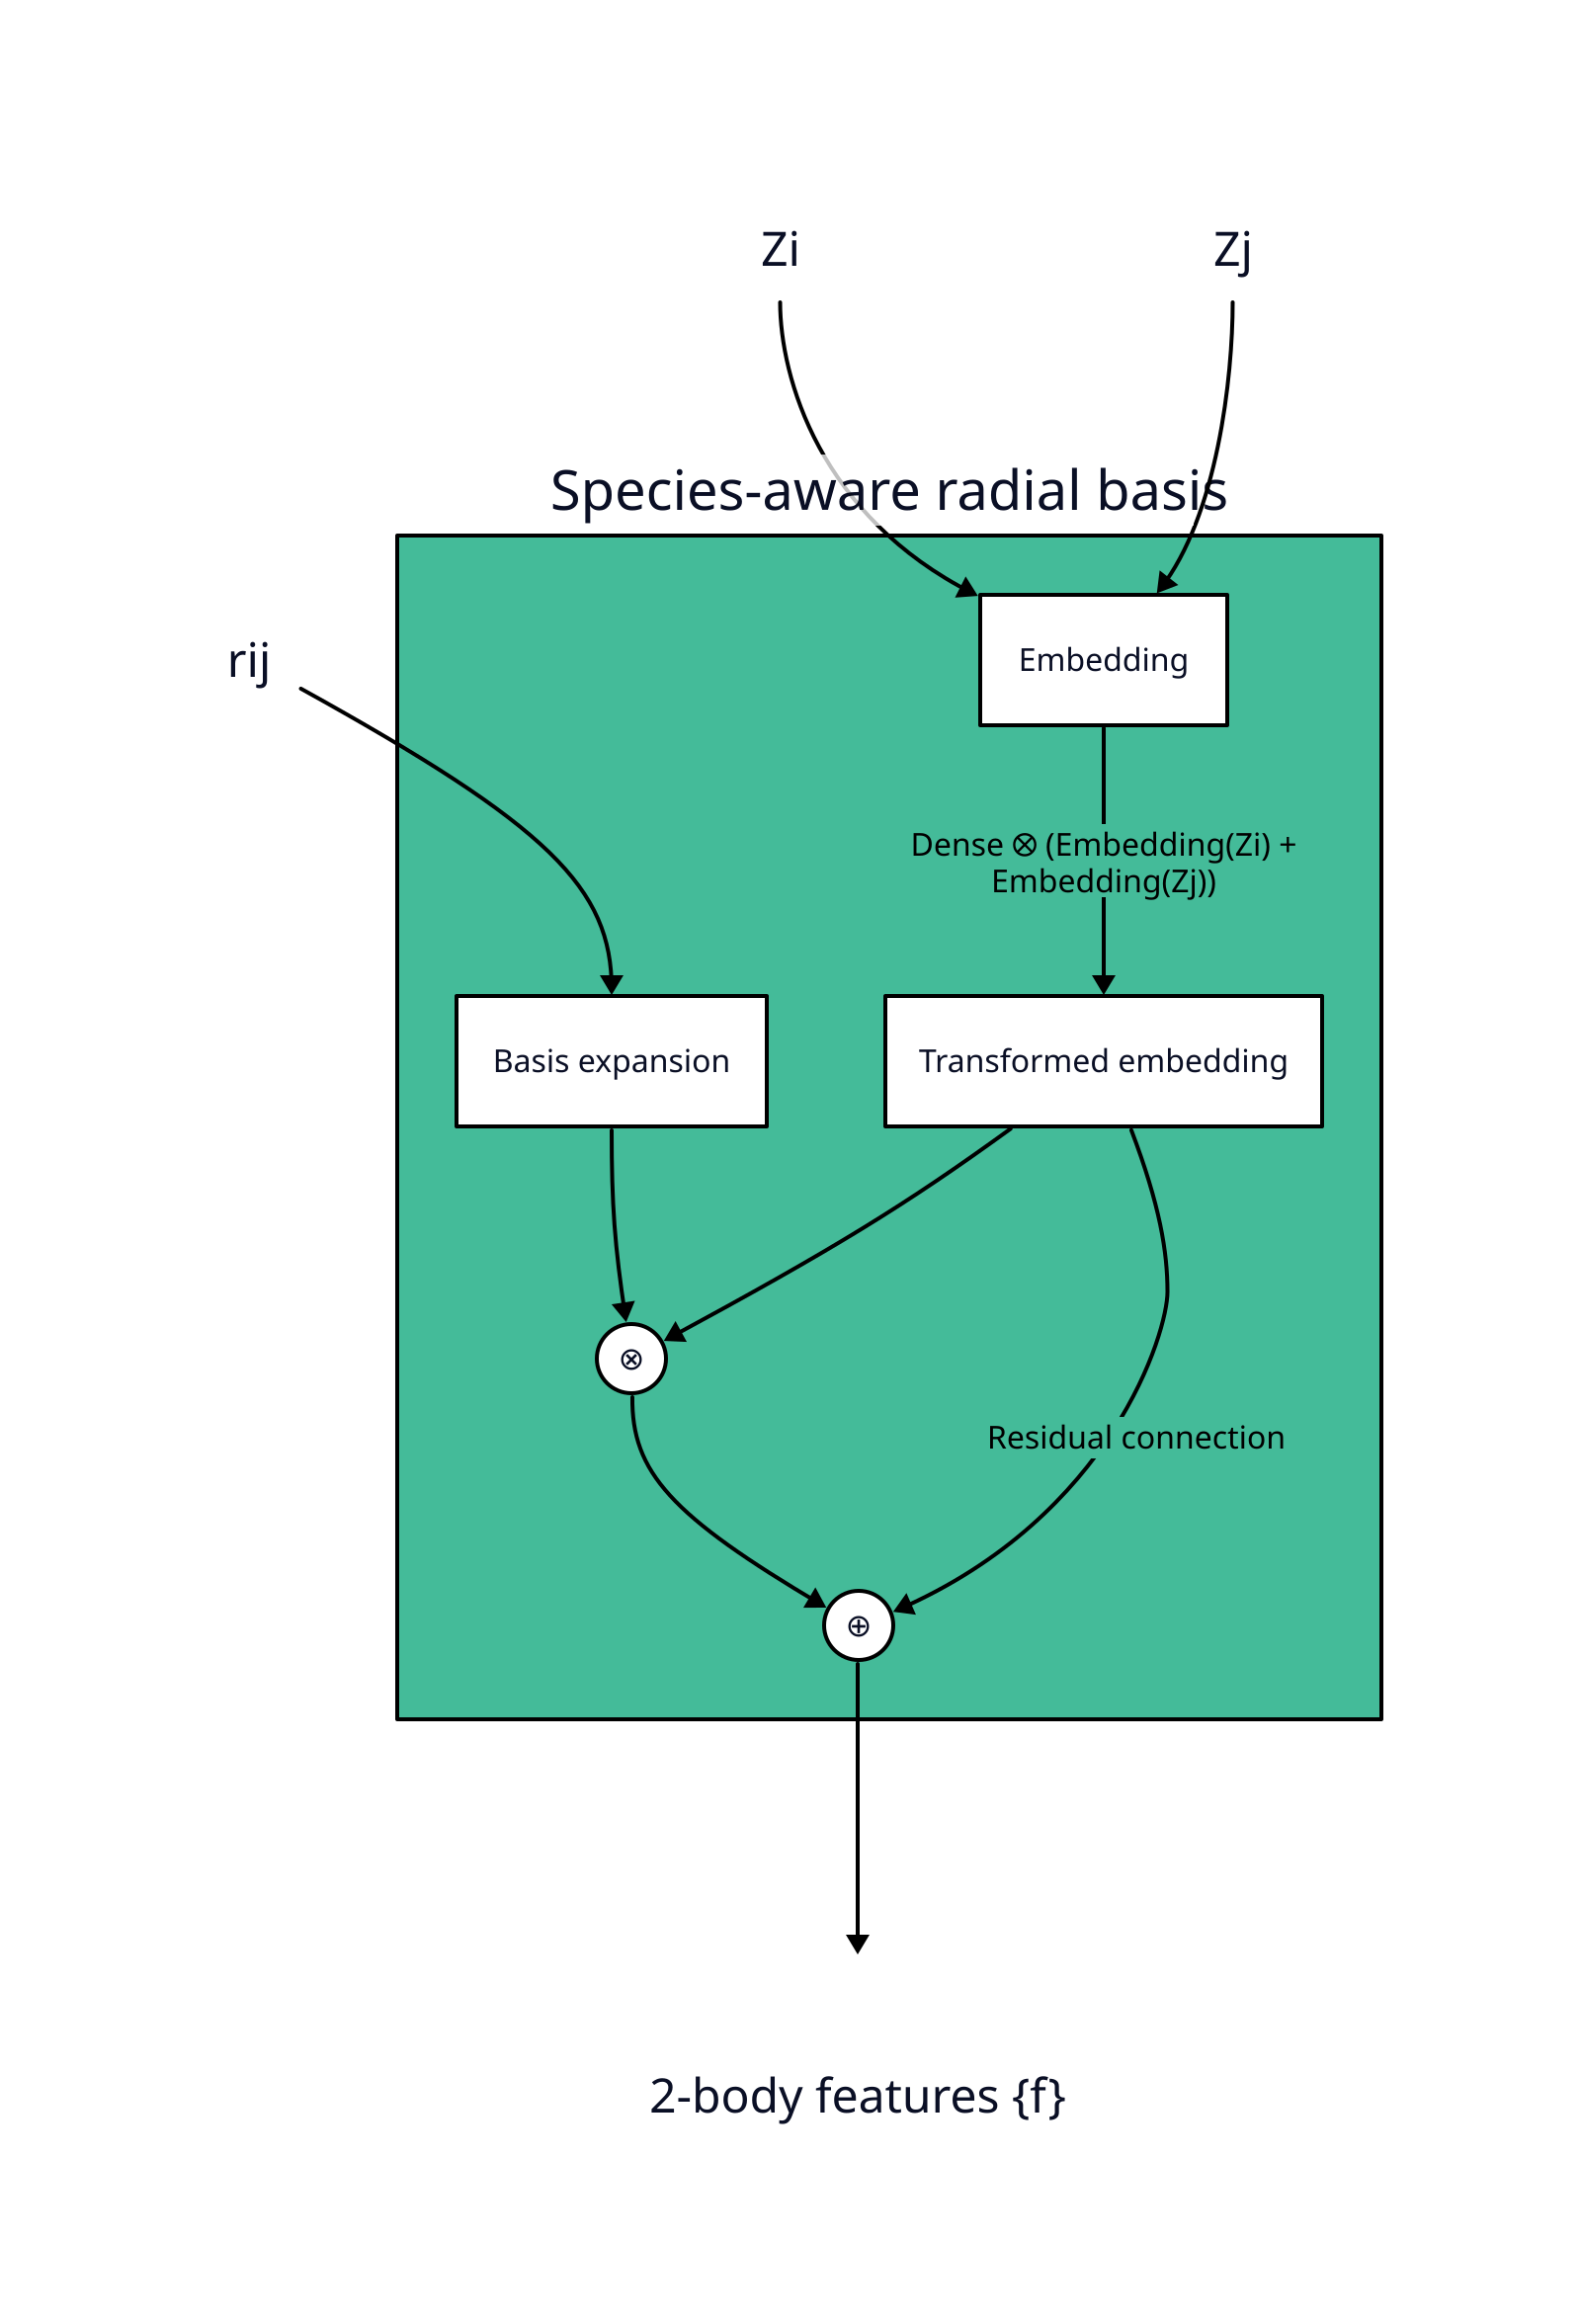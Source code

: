 # zi: {class: empty
#      label: ""
#      label.near: bottom-center
#      equation: |latex 
#                 \\large{Z_i}
#                |
#     }
zi: Zi {class: empty}
zj: Zj {class: empty}
r: rij {class: empty}
f: "2-body features \{f\}" {class: empty;label.near: outside-top-center}
# ins.class: input
sarb: Species-aware radial basis {
    class: sarb
    embedding: Embedding {class: in_module}
    basis: Basis expansion {class: in_module}
    transformed_embedding: Transformed embedding {class: in_module}
    ⊗: {class: operator}
    ⊕: {class: operator}


    embedding -> transformed_embedding: Dense ⭙ (Embedding(Zi) + \nEmbedding(Zj)) {style: {stroke: "#000000"; font-color: black}}

    transformed_embedding -> ⊗: {style: {stroke: "#000000"}}
    basis -> ⊗: {style: {stroke: "#000000"}}
    ⊗ -> ⊕: {style: {stroke: "#000000"}}
    transformed_embedding -> ⊕: Residual connection {style: {stroke: "#000000"; font-color: black}}
}

zi -> sarb.embedding: {style: {stroke: "#000000"}}
zj -> sarb.embedding: {style: {stroke: "#000000"}}
r -> sarb.basis: {style: {stroke: "#000000"}}
sarb.⊕ -> f: {style: {stroke: "#000000"}}


classes: {
    operator: {shape: circle
               width: 35
               height: 35
               style: {fill: "#FFFFFF"
                       stroke: "#000000"
                    #    font: mono
                      }
    }
    empty: {
            # label: ""
            width: 50
            height: 50
            style: {
                fill: transparent
                stroke: transparent
                font-size: 24
            }
    }
    sarb: {
        style: {
            fill: "#44BB99"
            stroke: "#000000"
        }
    }
    in_module: {
        style: {
            fill: "#FFFFFF"
            stroke: "#000000"
            # opacity: 0.5
        }
    }
    ac: {
        style: {
            fill: "#BBCC33"
            stroke: "#000000"
        }
    }
    bc: {
        style: {
            fill: "#EEDD88"
            stroke: "#000000"
        }
    }
    rd: {
        style: {
            fill: "#EE8866"
            stroke: "#000000"
        }
    }
    ro: {
        style: {
            fill: "#FFAABB"
            stroke: "#000000"
        }
    }
    outs: {
        style: {
            fill: "#DDDDDD"
            stroke: "#000000"
            multiple: true
        }
    }
    input : {
        # label: ""
        width: 50
        height: 50
        style: {
            fill: "#99DDFF"
            stroke: "#000000"
            multiple: true
        }
    }
}

vars: {
    d2-config: {
      layout-engine: elk
    #   theme-id: 101
    }
}